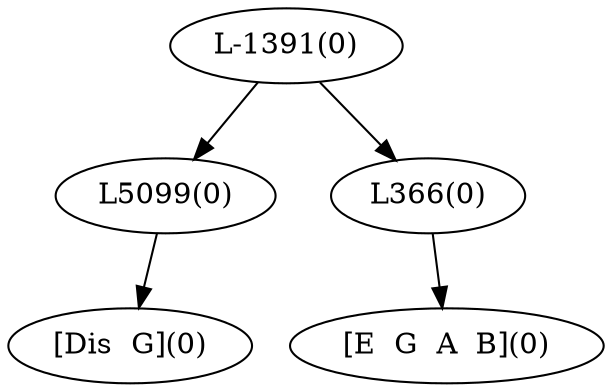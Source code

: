 digraph sample{
"L5099(0)"->"[Dis  G](0)"
"L366(0)"->"[E  G  A  B](0)"
"L-1391(0)"->"L5099(0)"
"L-1391(0)"->"L366(0)"
{rank = min; "L-1391(0)"}
{rank = same; "L5099(0)"; "L366(0)";}
{rank = max; "[Dis  G](0)"; "[E  G  A  B](0)";}
}